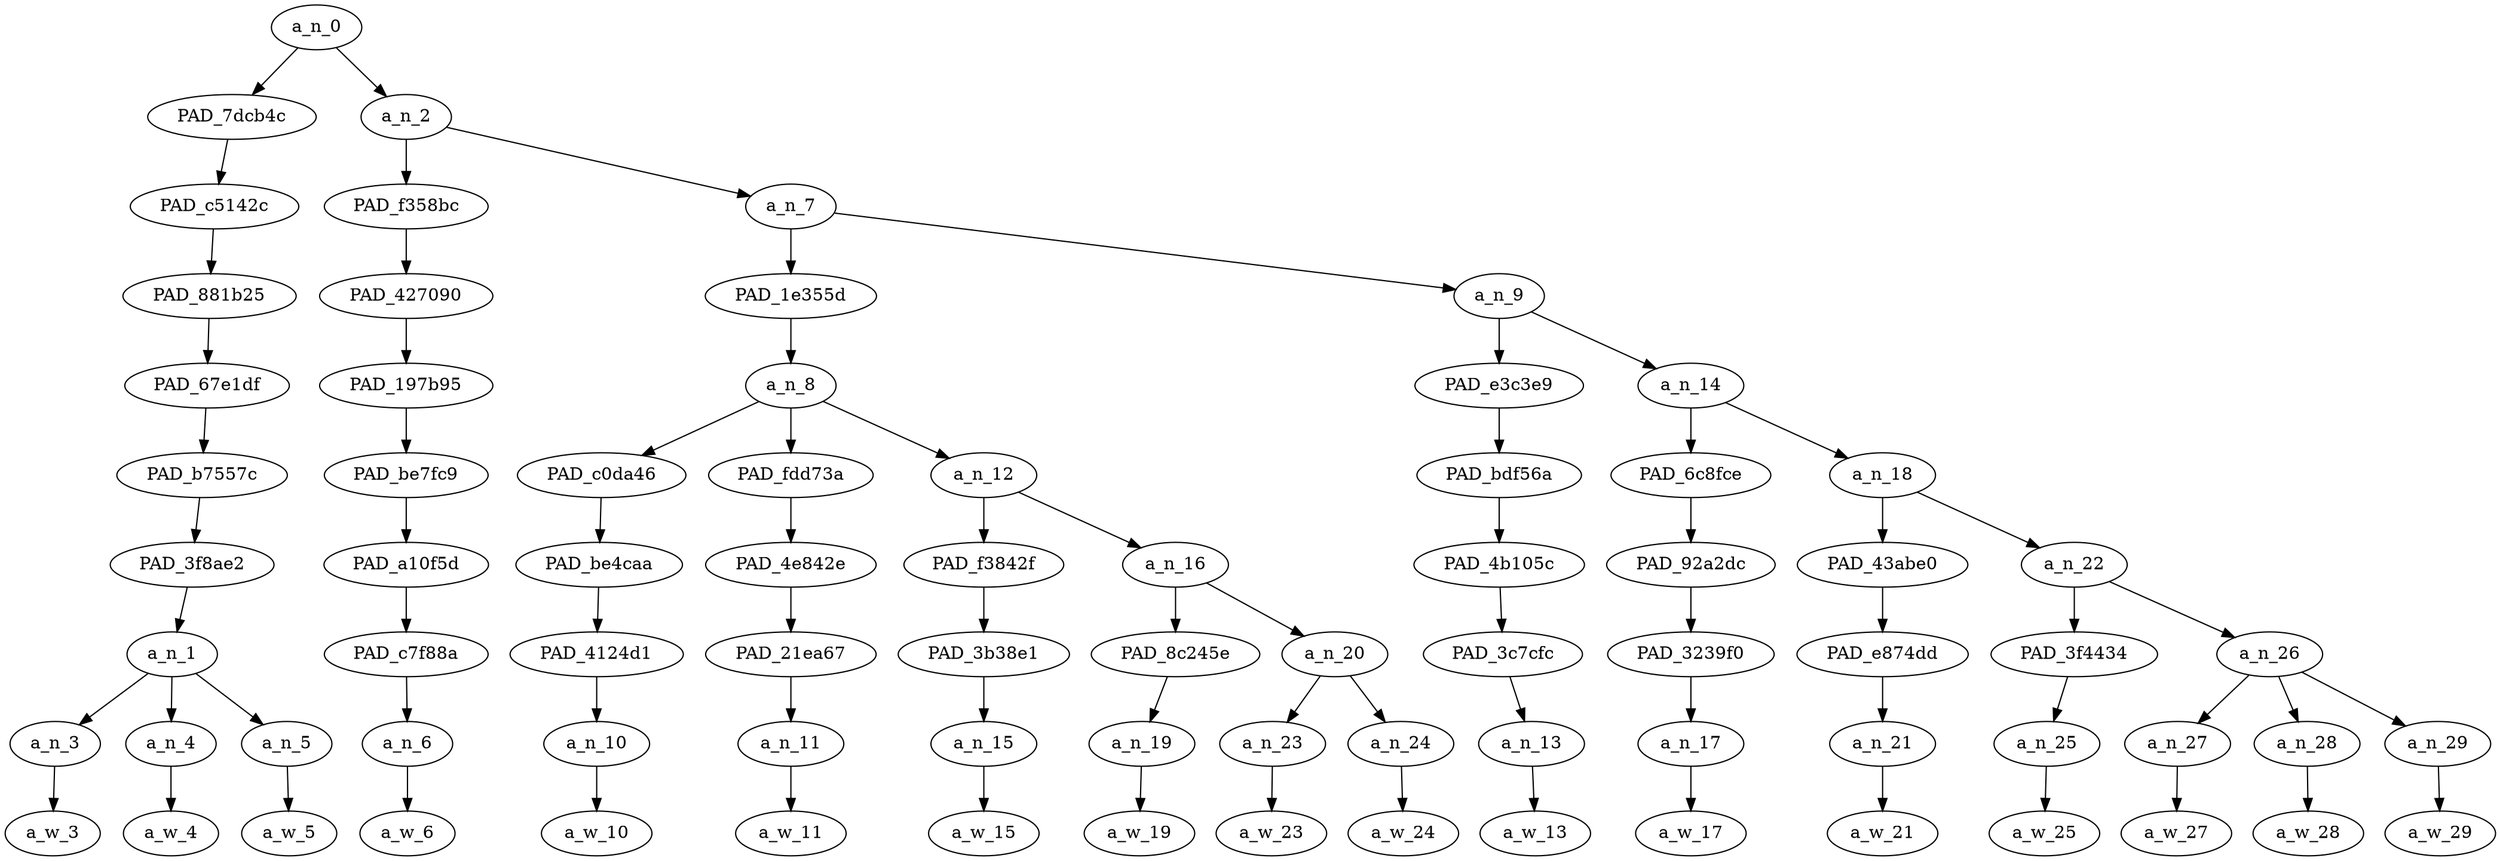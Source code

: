 strict digraph "" {
	a_n_0	[div_dir=1,
		index=0,
		level=9,
		pos="3.2864583333333335,9!",
		text_span="[0, 1, 2, 3, 4, 5, 6, 7, 8, 9, 10, 11, 12, 13, 14, 15, 16]",
		value=1.00000002];
	PAD_7dcb4c	[div_dir=1,
		index=0,
		level=8,
		pos="1.0,8!",
		text_span="[0, 1, 2]",
		value=0.18404789];
	a_n_0 -> PAD_7dcb4c;
	a_n_2	[div_dir=1,
		index=1,
		level=8,
		pos="5.572916666666667,8!",
		text_span="[3, 4, 5, 6, 7, 8, 9, 10, 11, 12, 13, 14, 15, 16]",
		value=0.81502560];
	a_n_0 -> a_n_2;
	PAD_c5142c	[div_dir=1,
		index=0,
		level=7,
		pos="1.0,7!",
		text_span="[0, 1, 2]",
		value=0.18404789];
	PAD_7dcb4c -> PAD_c5142c;
	PAD_881b25	[div_dir=1,
		index=0,
		level=6,
		pos="1.0,6!",
		text_span="[0, 1, 2]",
		value=0.18404789];
	PAD_c5142c -> PAD_881b25;
	PAD_67e1df	[div_dir=1,
		index=0,
		level=5,
		pos="1.0,5!",
		text_span="[0, 1, 2]",
		value=0.18404789];
	PAD_881b25 -> PAD_67e1df;
	PAD_b7557c	[div_dir=1,
		index=0,
		level=4,
		pos="1.0,4!",
		text_span="[0, 1, 2]",
		value=0.18404789];
	PAD_67e1df -> PAD_b7557c;
	PAD_3f8ae2	[div_dir=1,
		index=0,
		level=3,
		pos="1.0,3!",
		text_span="[0, 1, 2]",
		value=0.18404789];
	PAD_b7557c -> PAD_3f8ae2;
	a_n_1	[div_dir=1,
		index=0,
		level=2,
		pos="1.0,2!",
		text_span="[0, 1, 2]",
		value=0.18404789];
	PAD_3f8ae2 -> a_n_1;
	a_n_3	[div_dir=1,
		index=0,
		level=1,
		pos="0.0,1!",
		text_span="[0]",
		value=0.03877232];
	a_n_1 -> a_n_3;
	a_n_4	[div_dir=1,
		index=1,
		level=1,
		pos="1.0,1!",
		text_span="[1]",
		value=0.07481582];
	a_n_1 -> a_n_4;
	a_n_5	[div_dir=1,
		index=2,
		level=1,
		pos="2.0,1!",
		text_span="[2]",
		value=0.06991105];
	a_n_1 -> a_n_5;
	a_w_3	[div_dir=0,
		index=0,
		level=0,
		pos="0,0!",
		text_span="[0]",
		value=the];
	a_n_3 -> a_w_3;
	a_w_4	[div_dir=0,
		index=1,
		level=0,
		pos="1,0!",
		text_span="[1]",
		value=german];
	a_n_4 -> a_w_4;
	a_w_5	[div_dir=0,
		index=2,
		level=0,
		pos="2,0!",
		text_span="[2]",
		value=regime];
	a_n_5 -> a_w_5;
	PAD_f358bc	[div_dir=1,
		index=1,
		level=7,
		pos="3.0,7!",
		text_span="[3]",
		value=0.04769323];
	a_n_2 -> PAD_f358bc;
	a_n_7	[div_dir=1,
		index=2,
		level=7,
		pos="8.145833333333334,7!",
		text_span="[4, 5, 6, 7, 8, 9, 10, 11, 12, 13, 14, 15, 16]",
		value=0.76655596];
	a_n_2 -> a_n_7;
	PAD_427090	[div_dir=1,
		index=1,
		level=6,
		pos="3.0,6!",
		text_span="[3]",
		value=0.04769323];
	PAD_f358bc -> PAD_427090;
	PAD_197b95	[div_dir=1,
		index=1,
		level=5,
		pos="3.0,5!",
		text_span="[3]",
		value=0.04769323];
	PAD_427090 -> PAD_197b95;
	PAD_be7fc9	[div_dir=1,
		index=1,
		level=4,
		pos="3.0,4!",
		text_span="[3]",
		value=0.04769323];
	PAD_197b95 -> PAD_be7fc9;
	PAD_a10f5d	[div_dir=1,
		index=1,
		level=3,
		pos="3.0,3!",
		text_span="[3]",
		value=0.04769323];
	PAD_be7fc9 -> PAD_a10f5d;
	PAD_c7f88a	[div_dir=1,
		index=1,
		level=2,
		pos="3.0,2!",
		text_span="[3]",
		value=0.04769323];
	PAD_a10f5d -> PAD_c7f88a;
	a_n_6	[div_dir=1,
		index=3,
		level=1,
		pos="3.0,1!",
		text_span="[3]",
		value=0.04769323];
	PAD_c7f88a -> a_n_6;
	a_w_6	[div_dir=0,
		index=3,
		level=0,
		pos="3,0!",
		text_span="[3]",
		value=is];
	a_n_6 -> a_w_6;
	PAD_1e355d	[div_dir=1,
		index=2,
		level=6,
		pos="5.291666666666667,6!",
		text_span="[4, 5, 6, 7, 8, 9]",
		value=0.29795075];
	a_n_7 -> PAD_1e355d;
	a_n_9	[div_dir=1,
		index=3,
		level=6,
		pos="11.0,6!",
		text_span="[10, 11, 12, 13, 14, 15, 16]",
		value=0.46782812];
	a_n_7 -> a_n_9;
	a_n_8	[div_dir=1,
		index=2,
		level=5,
		pos="5.291666666666667,5!",
		text_span="[4, 5, 6, 7, 8, 9]",
		value=0.29795075];
	PAD_1e355d -> a_n_8;
	PAD_c0da46	[div_dir=1,
		index=2,
		level=4,
		pos="4.0,4!",
		text_span="[4]",
		value=0.03623151];
	a_n_8 -> PAD_c0da46;
	PAD_fdd73a	[div_dir=1,
		index=3,
		level=4,
		pos="5.0,4!",
		text_span="[5]",
		value=0.07381210];
	a_n_8 -> PAD_fdd73a;
	a_n_12	[div_dir=1,
		index=4,
		level=4,
		pos="6.875,4!",
		text_span="[6, 7, 8, 9]",
		value=0.18731457];
	a_n_8 -> a_n_12;
	PAD_be4caa	[div_dir=1,
		index=2,
		level=3,
		pos="4.0,3!",
		text_span="[4]",
		value=0.03623151];
	PAD_c0da46 -> PAD_be4caa;
	PAD_4124d1	[div_dir=1,
		index=2,
		level=2,
		pos="4.0,2!",
		text_span="[4]",
		value=0.03623151];
	PAD_be4caa -> PAD_4124d1;
	a_n_10	[div_dir=1,
		index=4,
		level=1,
		pos="4.0,1!",
		text_span="[4]",
		value=0.03623151];
	PAD_4124d1 -> a_n_10;
	a_w_10	[div_dir=0,
		index=4,
		level=0,
		pos="4,0!",
		text_span="[4]",
		value=more];
	a_n_10 -> a_w_10;
	PAD_4e842e	[div_dir=1,
		index=3,
		level=3,
		pos="5.0,3!",
		text_span="[5]",
		value=0.07381210];
	PAD_fdd73a -> PAD_4e842e;
	PAD_21ea67	[div_dir=1,
		index=3,
		level=2,
		pos="5.0,2!",
		text_span="[5]",
		value=0.07381210];
	PAD_4e842e -> PAD_21ea67;
	a_n_11	[div_dir=1,
		index=5,
		level=1,
		pos="5.0,1!",
		text_span="[5]",
		value=0.07381210];
	PAD_21ea67 -> a_n_11;
	a_w_11	[div_dir=0,
		index=5,
		level=0,
		pos="5,0!",
		text_span="[5]",
		value=scared];
	a_n_11 -> a_w_11;
	PAD_f3842f	[div_dir=1,
		index=4,
		level=3,
		pos="6.0,3!",
		text_span="[6]",
		value=0.03568989];
	a_n_12 -> PAD_f3842f;
	a_n_16	[div_dir=1,
		index=5,
		level=3,
		pos="7.75,3!",
		text_span="[7, 8, 9]",
		value=0.15119119];
	a_n_12 -> a_n_16;
	PAD_3b38e1	[div_dir=1,
		index=4,
		level=2,
		pos="6.0,2!",
		text_span="[6]",
		value=0.03568989];
	PAD_f3842f -> PAD_3b38e1;
	a_n_15	[div_dir=1,
		index=6,
		level=1,
		pos="6.0,1!",
		text_span="[6]",
		value=0.03568989];
	PAD_3b38e1 -> a_n_15;
	a_w_15	[div_dir=0,
		index=6,
		level=0,
		pos="6,0!",
		text_span="[6]",
		value=of];
	a_n_15 -> a_w_15;
	PAD_8c245e	[div_dir=1,
		index=5,
		level=2,
		pos="7.0,2!",
		text_span="[7]",
		value=0.07079430];
	a_n_16 -> PAD_8c245e;
	a_n_20	[div_dir=1,
		index=6,
		level=2,
		pos="8.5,2!",
		text_span="[8, 9]",
		value=0.07998312];
	a_n_16 -> a_n_20;
	a_n_19	[div_dir=1,
		index=7,
		level=1,
		pos="7.0,1!",
		text_span="[7]",
		value=0.07079430];
	PAD_8c245e -> a_n_19;
	a_w_19	[div_dir=0,
		index=7,
		level=0,
		pos="7,0!",
		text_span="[7]",
		value=women];
	a_n_19 -> a_w_19;
	a_n_23	[div_dir=1,
		index=8,
		level=1,
		pos="8.0,1!",
		text_span="[8]",
		value=0.04290119];
	a_n_20 -> a_n_23;
	a_n_24	[div_dir=1,
		index=9,
		level=1,
		pos="9.0,1!",
		text_span="[9]",
		value=0.03684510];
	a_n_20 -> a_n_24;
	a_w_23	[div_dir=0,
		index=8,
		level=0,
		pos="8,0!",
		text_span="[8]",
		value=like];
	a_n_23 -> a_w_23;
	a_w_24	[div_dir=0,
		index=9,
		level=0,
		pos="9,0!",
		text_span="[9]",
		value=this];
	a_n_24 -> a_w_24;
	PAD_e3c3e9	[div_dir=-1,
		index=3,
		level=5,
		pos="10.0,5!",
		text_span="[10]",
		value=0.02892057];
	a_n_9 -> PAD_e3c3e9;
	a_n_14	[div_dir=1,
		index=4,
		level=5,
		pos="12.0,5!",
		text_span="[11, 12, 13, 14, 15, 16]",
		value=0.43838548];
	a_n_9 -> a_n_14;
	PAD_bdf56a	[div_dir=-1,
		index=5,
		level=4,
		pos="10.0,4!",
		text_span="[10]",
		value=0.02892057];
	PAD_e3c3e9 -> PAD_bdf56a;
	PAD_4b105c	[div_dir=-1,
		index=6,
		level=3,
		pos="10.0,3!",
		text_span="[10]",
		value=0.02892057];
	PAD_bdf56a -> PAD_4b105c;
	PAD_3c7cfc	[div_dir=-1,
		index=7,
		level=2,
		pos="10.0,2!",
		text_span="[10]",
		value=0.02892057];
	PAD_4b105c -> PAD_3c7cfc;
	a_n_13	[div_dir=-1,
		index=10,
		level=1,
		pos="10.0,1!",
		text_span="[10]",
		value=0.02892057];
	PAD_3c7cfc -> a_n_13;
	a_w_13	[div_dir=0,
		index=10,
		level=0,
		pos="10,0!",
		text_span="[10]",
		value=than];
	a_n_13 -> a_w_13;
	PAD_6c8fce	[div_dir=1,
		index=6,
		level=4,
		pos="11.0,4!",
		text_span="[11]",
		value=0.02974903];
	a_n_14 -> PAD_6c8fce;
	a_n_18	[div_dir=1,
		index=7,
		level=4,
		pos="13.0,4!",
		text_span="[12, 13, 14, 15, 16]",
		value=0.40807330];
	a_n_14 -> a_n_18;
	PAD_92a2dc	[div_dir=1,
		index=7,
		level=3,
		pos="11.0,3!",
		text_span="[11]",
		value=0.02974903];
	PAD_6c8fce -> PAD_92a2dc;
	PAD_3239f0	[div_dir=1,
		index=8,
		level=2,
		pos="11.0,2!",
		text_span="[11]",
		value=0.02974903];
	PAD_92a2dc -> PAD_3239f0;
	a_n_17	[div_dir=1,
		index=11,
		level=1,
		pos="11.0,1!",
		text_span="[11]",
		value=0.02974903];
	PAD_3239f0 -> a_n_17;
	a_w_17	[div_dir=0,
		index=11,
		level=0,
		pos="11,0!",
		text_span="[11]",
		value=than1];
	a_n_17 -> a_w_17;
	PAD_43abe0	[div_dir=1,
		index=8,
		level=3,
		pos="12.0,3!",
		text_span="[12]",
		value=0.03225942];
	a_n_18 -> PAD_43abe0;
	a_n_22	[div_dir=1,
		index=9,
		level=3,
		pos="14.0,3!",
		text_span="[13, 14, 15, 16]",
		value=0.37524451];
	a_n_18 -> a_n_22;
	PAD_e874dd	[div_dir=1,
		index=9,
		level=2,
		pos="12.0,2!",
		text_span="[12]",
		value=0.03225942];
	PAD_43abe0 -> PAD_e874dd;
	a_n_21	[div_dir=1,
		index=12,
		level=1,
		pos="12.0,1!",
		text_span="[12]",
		value=0.03225942];
	PAD_e874dd -> a_n_21;
	a_w_21	[div_dir=0,
		index=12,
		level=0,
		pos="12,0!",
		text_span="[12]",
		value=are];
	a_n_21 -> a_w_21;
	PAD_3f4434	[div_dir=1,
		index=10,
		level=2,
		pos="13.0,2!",
		text_span="[13]",
		value=0.02842065];
	a_n_22 -> PAD_3f4434;
	a_n_26	[div_dir=1,
		index=11,
		level=2,
		pos="15.0,2!",
		text_span="[14, 15, 16]",
		value=0.34622013];
	a_n_22 -> a_n_26;
	a_n_25	[div_dir=1,
		index=13,
		level=1,
		pos="13.0,1!",
		text_span="[13]",
		value=0.02842065];
	PAD_3f4434 -> a_n_25;
	a_w_25	[div_dir=0,
		index=13,
		level=0,
		pos="13,0!",
		text_span="[13]",
		value=of1];
	a_n_25 -> a_w_25;
	a_n_27	[div_dir=1,
		index=14,
		level=1,
		pos="14.0,1!",
		text_span="[14]",
		value=0.03945099];
	a_n_26 -> a_n_27;
	a_n_28	[div_dir=1,
		index=15,
		level=1,
		pos="15.0,1!",
		text_span="[15]",
		value=0.22053109];
	a_n_26 -> a_n_28;
	a_n_29	[div_dir=1,
		index=16,
		level=1,
		pos="16.0,1!",
		text_span="[16]",
		value=0.08562342];
	a_n_26 -> a_n_29;
	a_w_27	[div_dir=0,
		index=14,
		level=0,
		pos="14,0!",
		text_span="[14]",
		value=any];
	a_n_27 -> a_w_27;
	a_w_28	[div_dir=0,
		index=15,
		level=0,
		pos="15,0!",
		text_span="[15]",
		value=moslem];
	a_n_28 -> a_w_28;
	a_w_29	[div_dir=0,
		index=16,
		level=0,
		pos="16,0!",
		text_span="[16]",
		value=terrorist];
	a_n_29 -> a_w_29;
}
